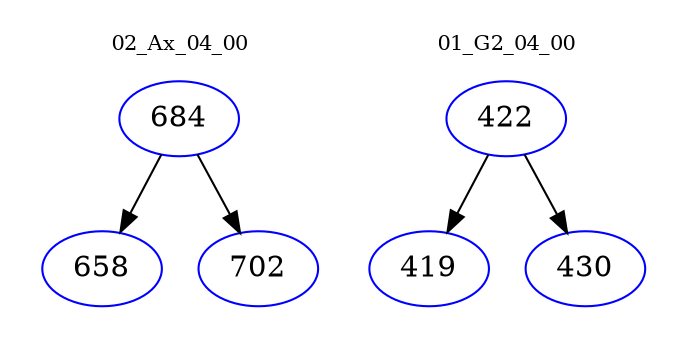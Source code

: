 digraph{
subgraph cluster_0 {
color = white
label = "02_Ax_04_00";
fontsize=10;
T0_684 [label="684", color="blue"]
T0_684 -> T0_658 [color="black"]
T0_658 [label="658", color="blue"]
T0_684 -> T0_702 [color="black"]
T0_702 [label="702", color="blue"]
}
subgraph cluster_1 {
color = white
label = "01_G2_04_00";
fontsize=10;
T1_422 [label="422", color="blue"]
T1_422 -> T1_419 [color="black"]
T1_419 [label="419", color="blue"]
T1_422 -> T1_430 [color="black"]
T1_430 [label="430", color="blue"]
}
}
